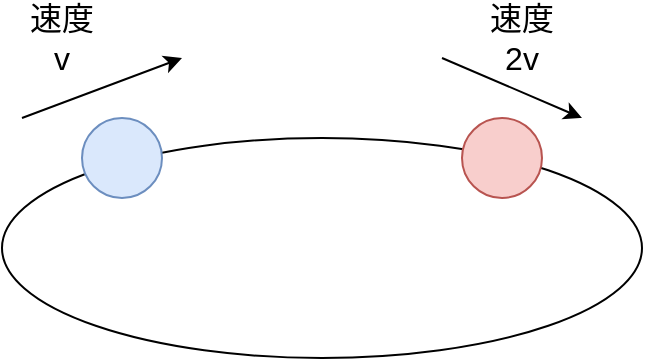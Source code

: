 <mxfile version="13.6.6" type="device"><diagram id="KPK_LcWlv9HdxDs57bSF" name="第 1 页"><mxGraphModel dx="1422" dy="713" grid="1" gridSize="10" guides="1" tooltips="1" connect="1" arrows="1" fold="1" page="1" pageScale="1" pageWidth="827" pageHeight="1169" math="0" shadow="0"><root><mxCell id="0"/><mxCell id="1" parent="0"/><mxCell id="8ZvyMlcJkNuj1O4xGejd-1" value="" style="ellipse;whiteSpace=wrap;html=1;fontSize=16;" vertex="1" parent="1"><mxGeometry x="290" y="210" width="320" height="110" as="geometry"/></mxCell><mxCell id="8ZvyMlcJkNuj1O4xGejd-2" value="" style="ellipse;whiteSpace=wrap;html=1;aspect=fixed;fillColor=#dae8fc;strokeColor=#6c8ebf;fontSize=16;" vertex="1" parent="1"><mxGeometry x="330" y="200" width="40" height="40" as="geometry"/></mxCell><mxCell id="8ZvyMlcJkNuj1O4xGejd-3" value="" style="ellipse;whiteSpace=wrap;html=1;aspect=fixed;fillColor=#f8cecc;strokeColor=#b85450;fontSize=16;" vertex="1" parent="1"><mxGeometry x="520" y="200" width="40" height="40" as="geometry"/></mxCell><mxCell id="8ZvyMlcJkNuj1O4xGejd-4" value="" style="endArrow=classic;html=1;fontSize=16;" edge="1" parent="1"><mxGeometry width="50" height="50" relative="1" as="geometry"><mxPoint x="300" y="200" as="sourcePoint"/><mxPoint x="380" y="170" as="targetPoint"/></mxGeometry></mxCell><mxCell id="8ZvyMlcJkNuj1O4xGejd-5" value="" style="endArrow=classic;html=1;fontSize=16;" edge="1" parent="1"><mxGeometry width="50" height="50" relative="1" as="geometry"><mxPoint x="510" y="170" as="sourcePoint"/><mxPoint x="580" y="200" as="targetPoint"/></mxGeometry></mxCell><mxCell id="8ZvyMlcJkNuj1O4xGejd-6" value="速度v" style="text;html=1;strokeColor=none;fillColor=none;align=center;verticalAlign=middle;whiteSpace=wrap;rounded=0;fontSize=16;" vertex="1" parent="1"><mxGeometry x="300" y="150" width="40" height="20" as="geometry"/></mxCell><mxCell id="8ZvyMlcJkNuj1O4xGejd-7" value="速度2v" style="text;html=1;strokeColor=none;fillColor=none;align=center;verticalAlign=middle;whiteSpace=wrap;rounded=0;fontSize=16;" vertex="1" parent="1"><mxGeometry x="530" y="150" width="40" height="20" as="geometry"/></mxCell></root></mxGraphModel></diagram></mxfile>